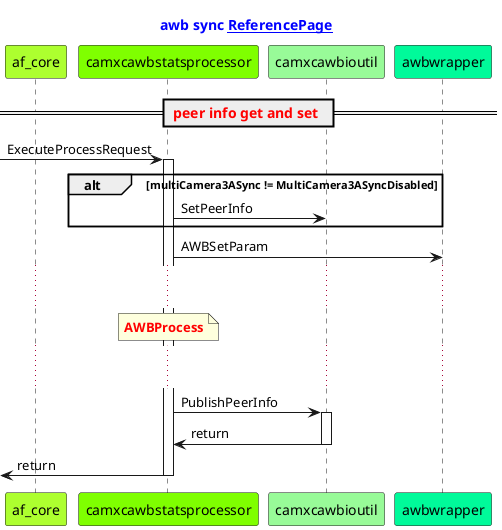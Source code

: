 @startuml
title
<size:14><color:blue>awb sync</color></size> [[https://confluence.qualcomm.com/confluence/display/3AWIDETELE/3A+Sync+Design ReferencePage]] 
end title

participant af_core #GreenYellow
participant camxcawbstatsprocessor as camxcawb_statsp #Chartreuse
participant camxcawbioutil  #PaleGreen
participant awbwrapper  #MediumSpringGreen


== <color:red><size:14> peer info get and set </size></color> ==
[->camxcawb_statsp: ExecuteProcessRequest
activate camxcawb_statsp
  alt multiCamera3ASync != MultiCamera3ASyncDisabled
    camxcawb_statsp->camxcawbioutil: SetPeerInfo
  end
  camxcawb_statsp->awbwrapper: AWBSetParam
  ... ...
  note over camxcawb_statsp
   <color:red>**AWBProcess**</color>
  end note
  ... ...
  camxcawb_statsp->camxcawbioutil: PublishPeerInfo
  activate camxcawbioutil
  camxcawbioutil->camxcawb_statsp: return
  deactivate camxcawbioutil
[<-camxcawb_statsp: return
deactivate camxcawb_statsp
@enduml
